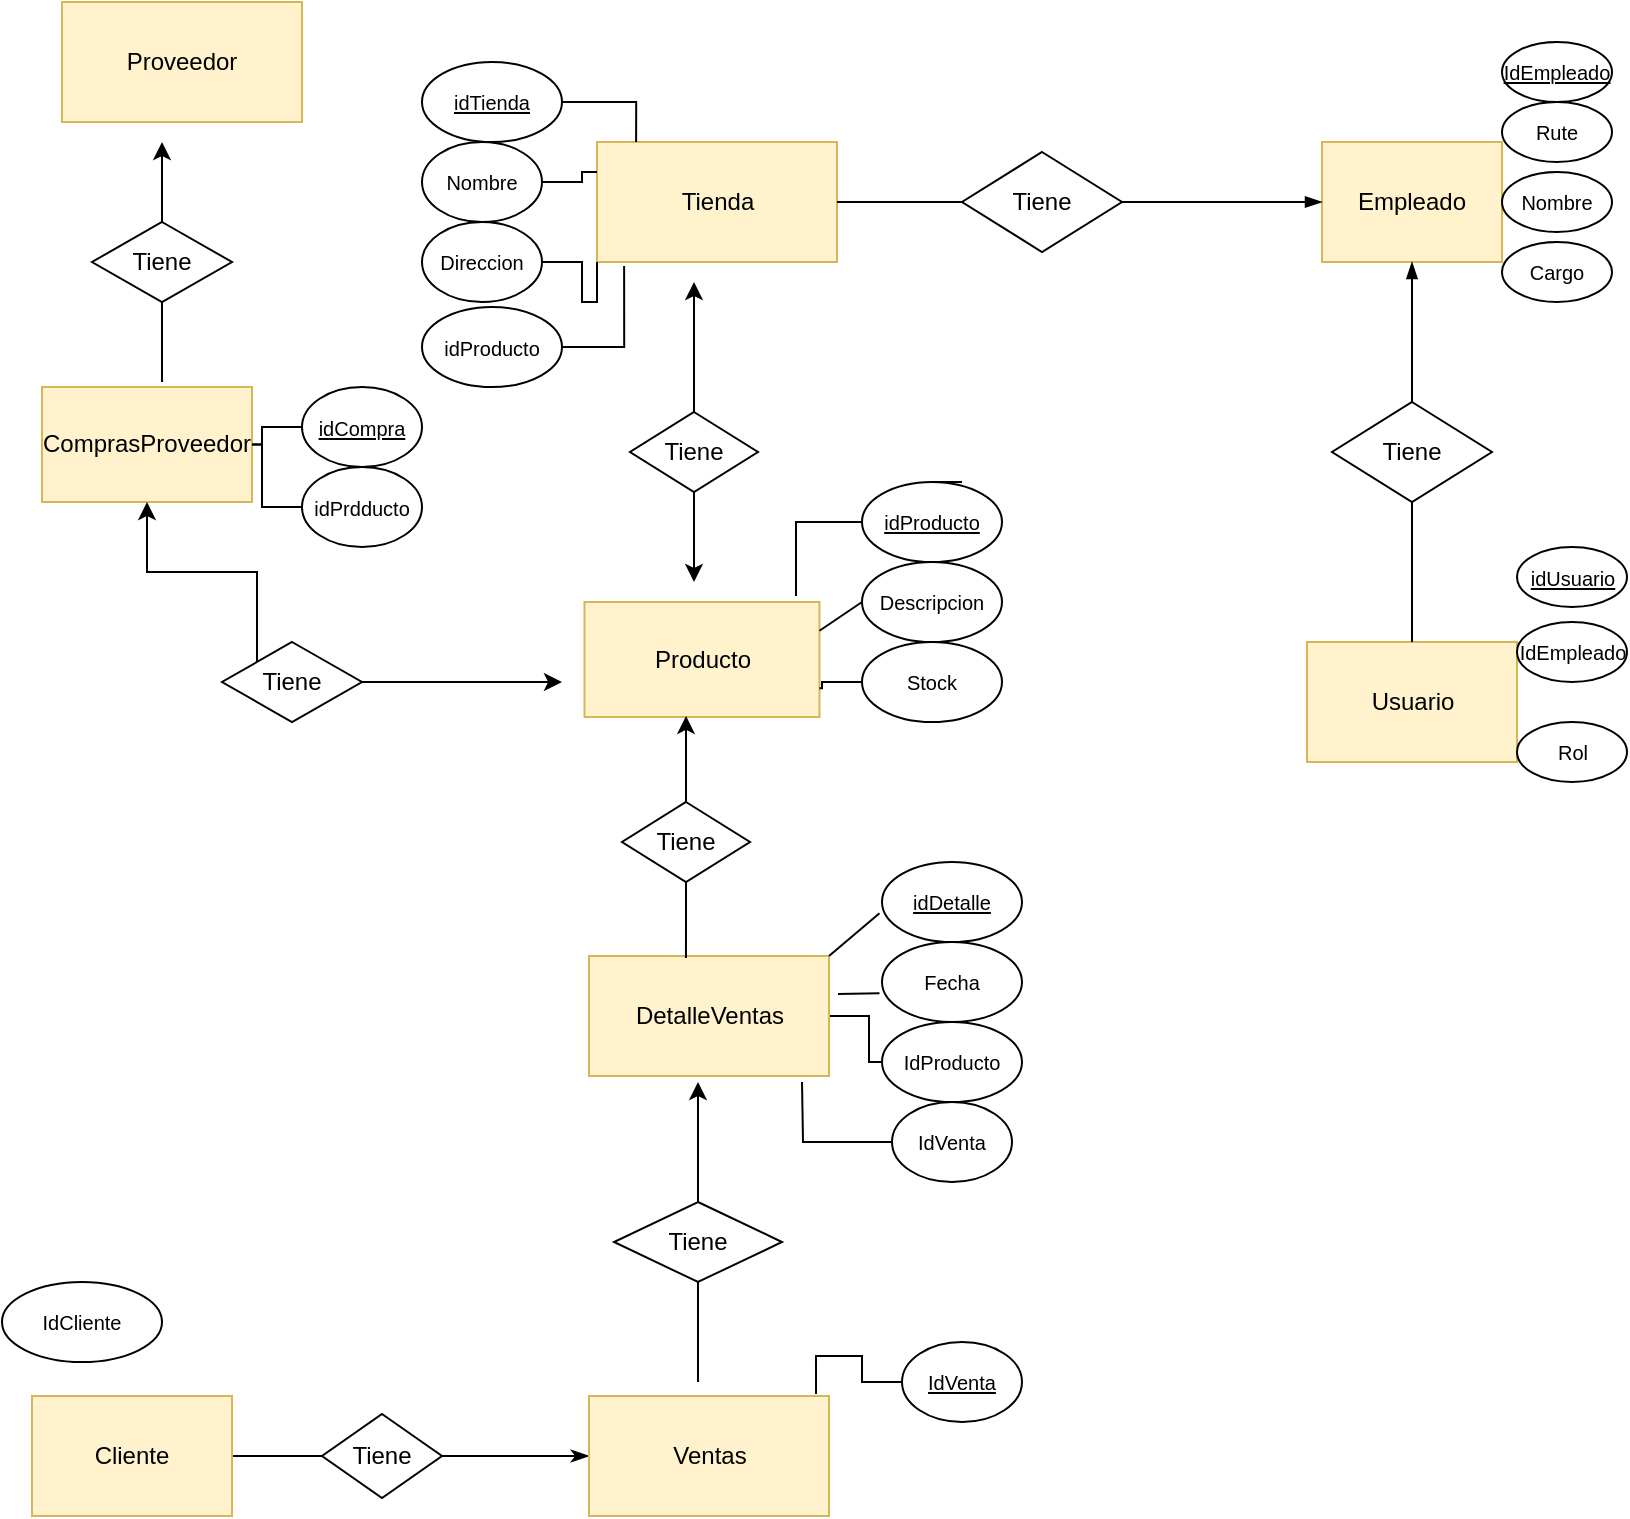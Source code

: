 <mxfile version="13.9.9" type="device"><diagram id="sidGJ9uU7tu1FlmAZ8dk" name="Página-1"><mxGraphModel dx="1422" dy="822" grid="1" gridSize="10" guides="1" tooltips="1" connect="1" arrows="1" fold="1" page="1" pageScale="1" pageWidth="827" pageHeight="1169" math="0" shadow="0"><root><mxCell id="0"/><mxCell id="1" parent="0"/><mxCell id="YcNXzB5ySapRTRmjyxmx-1" value="Producto" style="html=1;direction=south;fillColor=#fff2cc;strokeColor=#d6b656;" parent="1" vertex="1"><mxGeometry x="291.25" y="360" width="117.5" height="57.5" as="geometry"/></mxCell><mxCell id="YcNXzB5ySapRTRmjyxmx-3" value="Tienda" style="rounded=0;whiteSpace=wrap;html=1;fillColor=#fff2cc;strokeColor=#d6b656;" parent="1" vertex="1"><mxGeometry x="297.5" y="130" width="120" height="60" as="geometry"/></mxCell><mxCell id="m7C7jgsJUC-q0hegaA6a-71" value="" style="edgeStyle=orthogonalEdgeStyle;rounded=0;orthogonalLoop=1;jettySize=auto;html=1;startArrow=none;startFill=0;endArrow=none;endFill=0;fontSize=10;" edge="1" parent="1" source="YcNXzB5ySapRTRmjyxmx-7" target="m7C7jgsJUC-q0hegaA6a-56"><mxGeometry relative="1" as="geometry"/></mxCell><mxCell id="YcNXzB5ySapRTRmjyxmx-7" value="DetalleVentas" style="rounded=0;whiteSpace=wrap;html=1;fillColor=#fff2cc;strokeColor=#d6b656;" parent="1" vertex="1"><mxGeometry x="293.5" y="537" width="120" height="60" as="geometry"/></mxCell><mxCell id="YcNXzB5ySapRTRmjyxmx-8" value="ComprasProveedor" style="rounded=0;whiteSpace=wrap;html=1;fillColor=#fff2cc;strokeColor=#d6b656;" parent="1" vertex="1"><mxGeometry x="20" y="252.5" width="105" height="57.5" as="geometry"/></mxCell><mxCell id="YcNXzB5ySapRTRmjyxmx-9" value="Usuario" style="rounded=0;whiteSpace=wrap;html=1;fillColor=#fff2cc;strokeColor=#d6b656;" parent="1" vertex="1"><mxGeometry x="652.5" y="380" width="105" height="60" as="geometry"/></mxCell><mxCell id="YcNXzB5ySapRTRmjyxmx-10" value="Proveedor" style="rounded=0;whiteSpace=wrap;html=1;fillColor=#fff2cc;strokeColor=#d6b656;" parent="1" vertex="1"><mxGeometry x="30" y="60" width="120" height="60" as="geometry"/></mxCell><mxCell id="m7C7jgsJUC-q0hegaA6a-33" style="edgeStyle=orthogonalEdgeStyle;rounded=0;orthogonalLoop=1;jettySize=auto;html=1;startArrow=none;startFill=0;endArrow=none;endFill=0;" edge="1" parent="1" source="YcNXzB5ySapRTRmjyxmx-85" target="m7C7jgsJUC-q0hegaA6a-1"><mxGeometry relative="1" as="geometry"/></mxCell><mxCell id="m7C7jgsJUC-q0hegaA6a-93" value="" style="edgeStyle=orthogonalEdgeStyle;rounded=0;orthogonalLoop=1;jettySize=auto;html=1;startArrow=none;startFill=0;endArrow=classicThin;endFill=1;fontSize=10;" edge="1" parent="1" source="YcNXzB5ySapRTRmjyxmx-85" target="m7C7jgsJUC-q0hegaA6a-23"><mxGeometry relative="1" as="geometry"/></mxCell><mxCell id="YcNXzB5ySapRTRmjyxmx-85" value="Tiene" style="rhombus;whiteSpace=wrap;html=1;" parent="1" vertex="1"><mxGeometry x="160" y="766" width="60" height="42" as="geometry"/></mxCell><mxCell id="m7C7jgsJUC-q0hegaA6a-1" value="Cliente" style="rounded=0;whiteSpace=wrap;html=1;fillColor=#fff2cc;strokeColor=#d6b656;" vertex="1" parent="1"><mxGeometry x="15" y="757" width="100" height="60" as="geometry"/></mxCell><mxCell id="m7C7jgsJUC-q0hegaA6a-2" value="Empleado" style="rounded=0;whiteSpace=wrap;html=1;fillColor=#fff2cc;strokeColor=#d6b656;" vertex="1" parent="1"><mxGeometry x="660" y="130" width="90" height="60" as="geometry"/></mxCell><mxCell id="m7C7jgsJUC-q0hegaA6a-18" style="edgeStyle=orthogonalEdgeStyle;rounded=0;orthogonalLoop=1;jettySize=auto;html=1;entryX=0;entryY=0.5;entryDx=0;entryDy=0;endArrow=blockThin;endFill=1;" edge="1" parent="1" source="m7C7jgsJUC-q0hegaA6a-17" target="m7C7jgsJUC-q0hegaA6a-2"><mxGeometry relative="1" as="geometry"/></mxCell><mxCell id="m7C7jgsJUC-q0hegaA6a-19" style="edgeStyle=orthogonalEdgeStyle;rounded=0;orthogonalLoop=1;jettySize=auto;html=1;entryX=1;entryY=0.5;entryDx=0;entryDy=0;endArrow=none;endFill=0;" edge="1" parent="1" source="m7C7jgsJUC-q0hegaA6a-17" target="YcNXzB5ySapRTRmjyxmx-3"><mxGeometry relative="1" as="geometry"/></mxCell><mxCell id="m7C7jgsJUC-q0hegaA6a-17" value="Tiene" style="rhombus;whiteSpace=wrap;html=1;" vertex="1" parent="1"><mxGeometry x="480" y="135" width="80" height="50" as="geometry"/></mxCell><mxCell id="m7C7jgsJUC-q0hegaA6a-21" style="edgeStyle=orthogonalEdgeStyle;rounded=0;orthogonalLoop=1;jettySize=auto;html=1;entryX=0.5;entryY=1;entryDx=0;entryDy=0;endArrow=blockThin;endFill=1;" edge="1" parent="1" source="m7C7jgsJUC-q0hegaA6a-20" target="m7C7jgsJUC-q0hegaA6a-2"><mxGeometry relative="1" as="geometry"/></mxCell><mxCell id="m7C7jgsJUC-q0hegaA6a-22" style="edgeStyle=orthogonalEdgeStyle;rounded=0;orthogonalLoop=1;jettySize=auto;html=1;entryX=0.5;entryY=0;entryDx=0;entryDy=0;endArrow=none;endFill=0;startArrow=none;startFill=0;" edge="1" parent="1" source="m7C7jgsJUC-q0hegaA6a-20" target="YcNXzB5ySapRTRmjyxmx-9"><mxGeometry relative="1" as="geometry"/></mxCell><mxCell id="m7C7jgsJUC-q0hegaA6a-20" value="Tiene" style="rhombus;whiteSpace=wrap;html=1;" vertex="1" parent="1"><mxGeometry x="665" y="260" width="80" height="50" as="geometry"/></mxCell><mxCell id="m7C7jgsJUC-q0hegaA6a-23" value="Ventas" style="rounded=0;whiteSpace=wrap;html=1;fillColor=#fff2cc;strokeColor=#d6b656;" vertex="1" parent="1"><mxGeometry x="293.5" y="757" width="120" height="60" as="geometry"/></mxCell><mxCell id="m7C7jgsJUC-q0hegaA6a-41" style="edgeStyle=orthogonalEdgeStyle;rounded=0;orthogonalLoop=1;jettySize=auto;html=1;startArrow=none;startFill=0;endArrow=classic;endFill=1;" edge="1" parent="1" source="m7C7jgsJUC-q0hegaA6a-24"><mxGeometry relative="1" as="geometry"><mxPoint x="348" y="600" as="targetPoint"/></mxGeometry></mxCell><mxCell id="m7C7jgsJUC-q0hegaA6a-42" style="edgeStyle=orthogonalEdgeStyle;rounded=0;orthogonalLoop=1;jettySize=auto;html=1;startArrow=none;startFill=0;endArrow=none;endFill=0;" edge="1" parent="1" source="m7C7jgsJUC-q0hegaA6a-24"><mxGeometry relative="1" as="geometry"><mxPoint x="348" y="750" as="targetPoint"/></mxGeometry></mxCell><mxCell id="m7C7jgsJUC-q0hegaA6a-24" value="Tiene" style="rhombus;whiteSpace=wrap;html=1;" vertex="1" parent="1"><mxGeometry x="306" y="660" width="84" height="40" as="geometry"/></mxCell><mxCell id="m7C7jgsJUC-q0hegaA6a-36" style="edgeStyle=orthogonalEdgeStyle;rounded=0;orthogonalLoop=1;jettySize=auto;html=1;entryX=0.404;entryY=0.017;entryDx=0;entryDy=0;entryPerimeter=0;startArrow=none;startFill=0;endArrow=none;endFill=0;" edge="1" parent="1" source="m7C7jgsJUC-q0hegaA6a-34" target="YcNXzB5ySapRTRmjyxmx-7"><mxGeometry relative="1" as="geometry"/></mxCell><mxCell id="m7C7jgsJUC-q0hegaA6a-37" style="edgeStyle=orthogonalEdgeStyle;rounded=0;orthogonalLoop=1;jettySize=auto;html=1;entryX=0.991;entryY=0.568;entryDx=0;entryDy=0;entryPerimeter=0;startArrow=none;startFill=0;endArrow=classic;endFill=1;" edge="1" parent="1" source="m7C7jgsJUC-q0hegaA6a-34" target="YcNXzB5ySapRTRmjyxmx-1"><mxGeometry relative="1" as="geometry"/></mxCell><mxCell id="m7C7jgsJUC-q0hegaA6a-34" value="Tiene" style="rhombus;whiteSpace=wrap;html=1;" vertex="1" parent="1"><mxGeometry x="310" y="460" width="64" height="40" as="geometry"/></mxCell><mxCell id="m7C7jgsJUC-q0hegaA6a-39" style="edgeStyle=orthogonalEdgeStyle;rounded=0;orthogonalLoop=1;jettySize=auto;html=1;startArrow=none;startFill=0;endArrow=classic;endFill=1;" edge="1" parent="1" source="m7C7jgsJUC-q0hegaA6a-38"><mxGeometry relative="1" as="geometry"><mxPoint x="346" y="200" as="targetPoint"/></mxGeometry></mxCell><mxCell id="m7C7jgsJUC-q0hegaA6a-40" style="edgeStyle=orthogonalEdgeStyle;rounded=0;orthogonalLoop=1;jettySize=auto;html=1;startArrow=none;startFill=0;endArrow=classic;endFill=1;" edge="1" parent="1" source="m7C7jgsJUC-q0hegaA6a-38"><mxGeometry relative="1" as="geometry"><mxPoint x="346" y="350" as="targetPoint"/></mxGeometry></mxCell><mxCell id="m7C7jgsJUC-q0hegaA6a-38" value="Tiene" style="rhombus;whiteSpace=wrap;html=1;" vertex="1" parent="1"><mxGeometry x="314" y="265" width="64" height="40" as="geometry"/></mxCell><mxCell id="m7C7jgsJUC-q0hegaA6a-44" style="edgeStyle=orthogonalEdgeStyle;rounded=0;orthogonalLoop=1;jettySize=auto;html=1;exitX=0;exitY=0;exitDx=0;exitDy=0;entryX=0.5;entryY=1;entryDx=0;entryDy=0;startArrow=none;startFill=0;endArrow=classic;endFill=1;" edge="1" parent="1" source="m7C7jgsJUC-q0hegaA6a-43" target="YcNXzB5ySapRTRmjyxmx-8"><mxGeometry relative="1" as="geometry"/></mxCell><mxCell id="m7C7jgsJUC-q0hegaA6a-45" style="edgeStyle=orthogonalEdgeStyle;rounded=0;orthogonalLoop=1;jettySize=auto;html=1;startArrow=none;startFill=0;endArrow=classic;endFill=1;" edge="1" parent="1" source="m7C7jgsJUC-q0hegaA6a-43"><mxGeometry relative="1" as="geometry"><mxPoint x="280" y="400" as="targetPoint"/></mxGeometry></mxCell><mxCell id="m7C7jgsJUC-q0hegaA6a-43" value="Tiene" style="rhombus;whiteSpace=wrap;html=1;" vertex="1" parent="1"><mxGeometry x="110" y="380" width="70" height="40" as="geometry"/></mxCell><mxCell id="m7C7jgsJUC-q0hegaA6a-47" style="edgeStyle=orthogonalEdgeStyle;rounded=0;orthogonalLoop=1;jettySize=auto;html=1;startArrow=none;startFill=0;endArrow=classic;endFill=1;" edge="1" parent="1" source="m7C7jgsJUC-q0hegaA6a-46"><mxGeometry relative="1" as="geometry"><mxPoint x="80" y="130" as="targetPoint"/></mxGeometry></mxCell><mxCell id="m7C7jgsJUC-q0hegaA6a-48" style="edgeStyle=orthogonalEdgeStyle;rounded=0;orthogonalLoop=1;jettySize=auto;html=1;startArrow=none;startFill=0;endArrow=none;endFill=0;" edge="1" parent="1" source="m7C7jgsJUC-q0hegaA6a-46"><mxGeometry relative="1" as="geometry"><mxPoint x="80" y="250" as="targetPoint"/></mxGeometry></mxCell><mxCell id="m7C7jgsJUC-q0hegaA6a-46" value="Tiene" style="rhombus;whiteSpace=wrap;html=1;" vertex="1" parent="1"><mxGeometry x="45" y="170" width="70" height="40" as="geometry"/></mxCell><mxCell id="m7C7jgsJUC-q0hegaA6a-53" style="edgeStyle=orthogonalEdgeStyle;rounded=0;orthogonalLoop=1;jettySize=auto;html=1;exitX=0.5;exitY=0;exitDx=0;exitDy=0;startArrow=none;startFill=0;endArrow=none;endFill=0;fontSize=10;" edge="1" parent="1" source="m7C7jgsJUC-q0hegaA6a-50"><mxGeometry relative="1" as="geometry"><mxPoint x="480" y="300" as="targetPoint"/></mxGeometry></mxCell><mxCell id="m7C7jgsJUC-q0hegaA6a-58" style="edgeStyle=orthogonalEdgeStyle;rounded=0;orthogonalLoop=1;jettySize=auto;html=1;entryX=-0.052;entryY=0.1;entryDx=0;entryDy=0;entryPerimeter=0;startArrow=none;startFill=0;endArrow=none;endFill=0;fontSize=10;" edge="1" parent="1" source="m7C7jgsJUC-q0hegaA6a-50" target="YcNXzB5ySapRTRmjyxmx-1"><mxGeometry relative="1" as="geometry"/></mxCell><mxCell id="m7C7jgsJUC-q0hegaA6a-50" value="idProducto" style="ellipse;whiteSpace=wrap;html=1;fontSize=10;fontStyle=4" vertex="1" parent="1"><mxGeometry x="430" y="300" width="70" height="40" as="geometry"/></mxCell><mxCell id="m7C7jgsJUC-q0hegaA6a-51" value="Descripcion" style="ellipse;whiteSpace=wrap;html=1;fontSize=10;" vertex="1" parent="1"><mxGeometry x="430" y="340" width="70" height="40" as="geometry"/></mxCell><mxCell id="m7C7jgsJUC-q0hegaA6a-62" style="edgeStyle=orthogonalEdgeStyle;rounded=0;orthogonalLoop=1;jettySize=auto;html=1;entryX=0.75;entryY=0;entryDx=0;entryDy=0;startArrow=none;startFill=0;endArrow=none;endFill=0;fontSize=10;" edge="1" parent="1" source="m7C7jgsJUC-q0hegaA6a-52" target="YcNXzB5ySapRTRmjyxmx-1"><mxGeometry relative="1" as="geometry"/></mxCell><mxCell id="m7C7jgsJUC-q0hegaA6a-52" value="Stock" style="ellipse;whiteSpace=wrap;html=1;fontSize=10;" vertex="1" parent="1"><mxGeometry x="430" y="380" width="70" height="40" as="geometry"/></mxCell><mxCell id="m7C7jgsJUC-q0hegaA6a-54" value="idDetalle" style="ellipse;whiteSpace=wrap;html=1;fontSize=10;fontStyle=4" vertex="1" parent="1"><mxGeometry x="440" y="490" width="70" height="40" as="geometry"/></mxCell><mxCell id="m7C7jgsJUC-q0hegaA6a-55" value="Fecha" style="ellipse;whiteSpace=wrap;html=1;fontSize=10;" vertex="1" parent="1"><mxGeometry x="440" y="530" width="70" height="40" as="geometry"/></mxCell><mxCell id="m7C7jgsJUC-q0hegaA6a-56" value="IdProducto" style="ellipse;whiteSpace=wrap;html=1;fontSize=10;" vertex="1" parent="1"><mxGeometry x="440" y="570" width="70" height="40" as="geometry"/></mxCell><mxCell id="m7C7jgsJUC-q0hegaA6a-64" value="" style="endArrow=none;html=1;fontSize=10;exitX=0.25;exitY=0;exitDx=0;exitDy=0;" edge="1" parent="1" source="YcNXzB5ySapRTRmjyxmx-1"><mxGeometry width="50" height="50" relative="1" as="geometry"><mxPoint x="380" y="410" as="sourcePoint"/><mxPoint x="430" y="360" as="targetPoint"/></mxGeometry></mxCell><mxCell id="m7C7jgsJUC-q0hegaA6a-65" value="" style="endArrow=none;html=1;fontSize=10;exitX=1;exitY=0;exitDx=0;exitDy=0;" edge="1" parent="1" source="YcNXzB5ySapRTRmjyxmx-7"><mxGeometry width="50" height="50" relative="1" as="geometry"><mxPoint x="417.5" y="530.005" as="sourcePoint"/><mxPoint x="438.75" y="515.63" as="targetPoint"/></mxGeometry></mxCell><mxCell id="m7C7jgsJUC-q0hegaA6a-68" value="" style="endArrow=none;html=1;fontSize=10;" edge="1" parent="1"><mxGeometry width="50" height="50" relative="1" as="geometry"><mxPoint x="418" y="556" as="sourcePoint"/><mxPoint x="438.75" y="555.62" as="targetPoint"/></mxGeometry></mxCell><mxCell id="m7C7jgsJUC-q0hegaA6a-80" style="edgeStyle=orthogonalEdgeStyle;rounded=0;orthogonalLoop=1;jettySize=auto;html=1;entryX=0.163;entryY=0;entryDx=0;entryDy=0;entryPerimeter=0;startArrow=none;startFill=0;endArrow=none;endFill=0;fontSize=10;" edge="1" parent="1" source="m7C7jgsJUC-q0hegaA6a-72" target="YcNXzB5ySapRTRmjyxmx-3"><mxGeometry relative="1" as="geometry"/></mxCell><mxCell id="m7C7jgsJUC-q0hegaA6a-72" value="idTienda" style="ellipse;whiteSpace=wrap;html=1;fontSize=10;fontStyle=4" vertex="1" parent="1"><mxGeometry x="210" y="90" width="70" height="40" as="geometry"/></mxCell><mxCell id="m7C7jgsJUC-q0hegaA6a-79" style="edgeStyle=orthogonalEdgeStyle;rounded=0;orthogonalLoop=1;jettySize=auto;html=1;entryX=0;entryY=0.25;entryDx=0;entryDy=0;startArrow=none;startFill=0;endArrow=none;endFill=0;fontSize=10;" edge="1" parent="1" source="m7C7jgsJUC-q0hegaA6a-73" target="YcNXzB5ySapRTRmjyxmx-3"><mxGeometry relative="1" as="geometry"/></mxCell><mxCell id="m7C7jgsJUC-q0hegaA6a-73" value="Nombre" style="ellipse;whiteSpace=wrap;html=1;fontSize=10;fontStyle=0" vertex="1" parent="1"><mxGeometry x="210" y="130" width="60" height="40" as="geometry"/></mxCell><mxCell id="m7C7jgsJUC-q0hegaA6a-77" style="edgeStyle=orthogonalEdgeStyle;rounded=0;orthogonalLoop=1;jettySize=auto;html=1;entryX=0;entryY=1;entryDx=0;entryDy=0;startArrow=none;startFill=0;endArrow=none;endFill=0;fontSize=10;" edge="1" parent="1" source="m7C7jgsJUC-q0hegaA6a-74" target="YcNXzB5ySapRTRmjyxmx-3"><mxGeometry relative="1" as="geometry"/></mxCell><mxCell id="m7C7jgsJUC-q0hegaA6a-74" value="Direccion" style="ellipse;whiteSpace=wrap;html=1;fontSize=10;fontStyle=0" vertex="1" parent="1"><mxGeometry x="210" y="170" width="60" height="40" as="geometry"/></mxCell><mxCell id="m7C7jgsJUC-q0hegaA6a-76" style="edgeStyle=orthogonalEdgeStyle;rounded=0;orthogonalLoop=1;jettySize=auto;html=1;entryX=0.113;entryY=1.033;entryDx=0;entryDy=0;entryPerimeter=0;startArrow=none;startFill=0;endArrow=none;endFill=0;fontSize=10;" edge="1" parent="1" source="m7C7jgsJUC-q0hegaA6a-75" target="YcNXzB5ySapRTRmjyxmx-3"><mxGeometry relative="1" as="geometry"/></mxCell><mxCell id="m7C7jgsJUC-q0hegaA6a-75" value="idProducto" style="ellipse;whiteSpace=wrap;html=1;fontSize=10;fontStyle=0" vertex="1" parent="1"><mxGeometry x="210" y="212.5" width="70" height="40" as="geometry"/></mxCell><mxCell id="m7C7jgsJUC-q0hegaA6a-85" value="" style="edgeStyle=orthogonalEdgeStyle;rounded=0;orthogonalLoop=1;jettySize=auto;html=1;startArrow=none;startFill=0;endArrow=none;endFill=0;fontSize=10;" edge="1" parent="1" source="m7C7jgsJUC-q0hegaA6a-81" target="YcNXzB5ySapRTRmjyxmx-8"><mxGeometry relative="1" as="geometry"/></mxCell><mxCell id="m7C7jgsJUC-q0hegaA6a-81" value="idCompra" style="ellipse;whiteSpace=wrap;html=1;fontSize=10;fontStyle=4" vertex="1" parent="1"><mxGeometry x="150" y="252.5" width="60" height="40" as="geometry"/></mxCell><mxCell id="m7C7jgsJUC-q0hegaA6a-86" value="" style="edgeStyle=orthogonalEdgeStyle;rounded=0;orthogonalLoop=1;jettySize=auto;html=1;startArrow=none;startFill=0;endArrow=none;endFill=0;fontSize=10;" edge="1" parent="1" source="m7C7jgsJUC-q0hegaA6a-84" target="YcNXzB5ySapRTRmjyxmx-8"><mxGeometry relative="1" as="geometry"/></mxCell><mxCell id="m7C7jgsJUC-q0hegaA6a-84" value="idPrdducto" style="ellipse;whiteSpace=wrap;html=1;fontSize=10;fontStyle=0" vertex="1" parent="1"><mxGeometry x="150" y="292.5" width="60" height="40" as="geometry"/></mxCell><mxCell id="m7C7jgsJUC-q0hegaA6a-89" style="edgeStyle=orthogonalEdgeStyle;rounded=0;orthogonalLoop=1;jettySize=auto;html=1;startArrow=none;startFill=0;endArrow=none;endFill=0;fontSize=10;" edge="1" parent="1" source="m7C7jgsJUC-q0hegaA6a-87"><mxGeometry relative="1" as="geometry"><mxPoint x="400" y="600" as="targetPoint"/></mxGeometry></mxCell><mxCell id="m7C7jgsJUC-q0hegaA6a-87" value="IdVenta" style="ellipse;whiteSpace=wrap;html=1;fontSize=10;" vertex="1" parent="1"><mxGeometry x="445" y="610" width="60" height="40" as="geometry"/></mxCell><mxCell id="m7C7jgsJUC-q0hegaA6a-90" style="edgeStyle=orthogonalEdgeStyle;rounded=0;orthogonalLoop=1;jettySize=auto;html=1;entryX=0.946;entryY=-0.017;entryDx=0;entryDy=0;entryPerimeter=0;startArrow=none;startFill=0;endArrow=none;endFill=0;fontSize=10;" edge="1" parent="1" source="m7C7jgsJUC-q0hegaA6a-88" target="m7C7jgsJUC-q0hegaA6a-23"><mxGeometry relative="1" as="geometry"/></mxCell><mxCell id="m7C7jgsJUC-q0hegaA6a-88" value="IdVenta" style="ellipse;whiteSpace=wrap;html=1;fontSize=10;fontStyle=4" vertex="1" parent="1"><mxGeometry x="450" y="730" width="60" height="40" as="geometry"/></mxCell><mxCell id="m7C7jgsJUC-q0hegaA6a-94" value="IdEmpleado&lt;span style=&quot;color: rgba(0 , 0 , 0 , 0) ; font-family: monospace ; font-size: 0px&quot;&gt;%3CmxGraphModel%3E%3Croot%3E%3CmxCell%20id%3D%220%22%2F%3E%3CmxCell%20id%3D%221%22%20parent%3D%220%22%2F%3E%3CmxCell%20id%3D%222%22%20value%3D%22IdVenta%22%20style%3D%22ellipse%3BwhiteSpace%3Dwrap%3Bhtml%3D1%3BfontSize%3D10%3B%22%20vertex%3D%221%22%20parent%3D%221%22%3E%3CmxGeometry%20x%3D%22445%22%20y%3D%22610%22%20width%3D%2260%22%20height%3D%2240%22%20as%3D%22geometry%22%2F%3E%3C%2FmxCell%3E%3C%2Froot%3E%3C%2FmxGraphModel%3E&lt;/span&gt;" style="ellipse;whiteSpace=wrap;html=1;fontSize=10;fontStyle=4" vertex="1" parent="1"><mxGeometry x="750" y="80" width="55" height="30" as="geometry"/></mxCell><mxCell id="m7C7jgsJUC-q0hegaA6a-95" value="Nombre" style="ellipse;whiteSpace=wrap;html=1;fontSize=10;" vertex="1" parent="1"><mxGeometry x="750" y="145" width="55" height="30" as="geometry"/></mxCell><mxCell id="m7C7jgsJUC-q0hegaA6a-96" value="Cargo" style="ellipse;whiteSpace=wrap;html=1;fontSize=10;" vertex="1" parent="1"><mxGeometry x="750" y="180" width="55" height="30" as="geometry"/></mxCell><mxCell id="m7C7jgsJUC-q0hegaA6a-97" value="idUsuario" style="ellipse;whiteSpace=wrap;html=1;fontSize=10;fontStyle=4" vertex="1" parent="1"><mxGeometry x="757.5" y="332.5" width="55" height="30" as="geometry"/></mxCell><mxCell id="m7C7jgsJUC-q0hegaA6a-99" value="Rute" style="ellipse;whiteSpace=wrap;html=1;fontSize=10;" vertex="1" parent="1"><mxGeometry x="750" y="110" width="55" height="30" as="geometry"/></mxCell><mxCell id="m7C7jgsJUC-q0hegaA6a-100" value="IdEmpleado&lt;span style=&quot;color: rgba(0 , 0 , 0 , 0) ; font-family: monospace ; font-size: 0px&quot;&gt;%3CmxGraphModel%3E%3Croot%3E%3CmxCell%20id%3D%220%22%2F%3E%3CmxCell%20id%3D%221%22%20parent%3D%220%22%2F%3E%3CmxCell%20id%3D%222%22%20value%3D%22IdVenta%22%20style%3D%22ellipse%3BwhiteSpace%3Dwrap%3Bhtml%3D1%3BfontSize%3D10%3B%22%20vertex%3D%221%22%20parent%3D%221%22%3E%3CmxGeometry%20x%3D%22445%22%20y%3D%22610%22%20width%3D%2260%22%20height%3D%2240%22%20as%3D%22geometry%22%2F%3E%3C%2FmxCell%3E%3C%2Froot%3E%3C%2FmxGraphModel%3E&lt;/span&gt;" style="ellipse;whiteSpace=wrap;html=1;fontSize=10;fontStyle=0" vertex="1" parent="1"><mxGeometry x="757.5" y="370" width="55" height="30" as="geometry"/></mxCell><mxCell id="m7C7jgsJUC-q0hegaA6a-101" value="Rol" style="ellipse;whiteSpace=wrap;html=1;fontSize=10;fontStyle=0" vertex="1" parent="1"><mxGeometry x="757.5" y="420" width="55" height="30" as="geometry"/></mxCell><mxCell id="m7C7jgsJUC-q0hegaA6a-102" value="IdCliente" style="ellipse;whiteSpace=wrap;html=1;fontSize=10;" vertex="1" parent="1"><mxGeometry y="700" width="80" height="40" as="geometry"/></mxCell></root></mxGraphModel></diagram></mxfile>